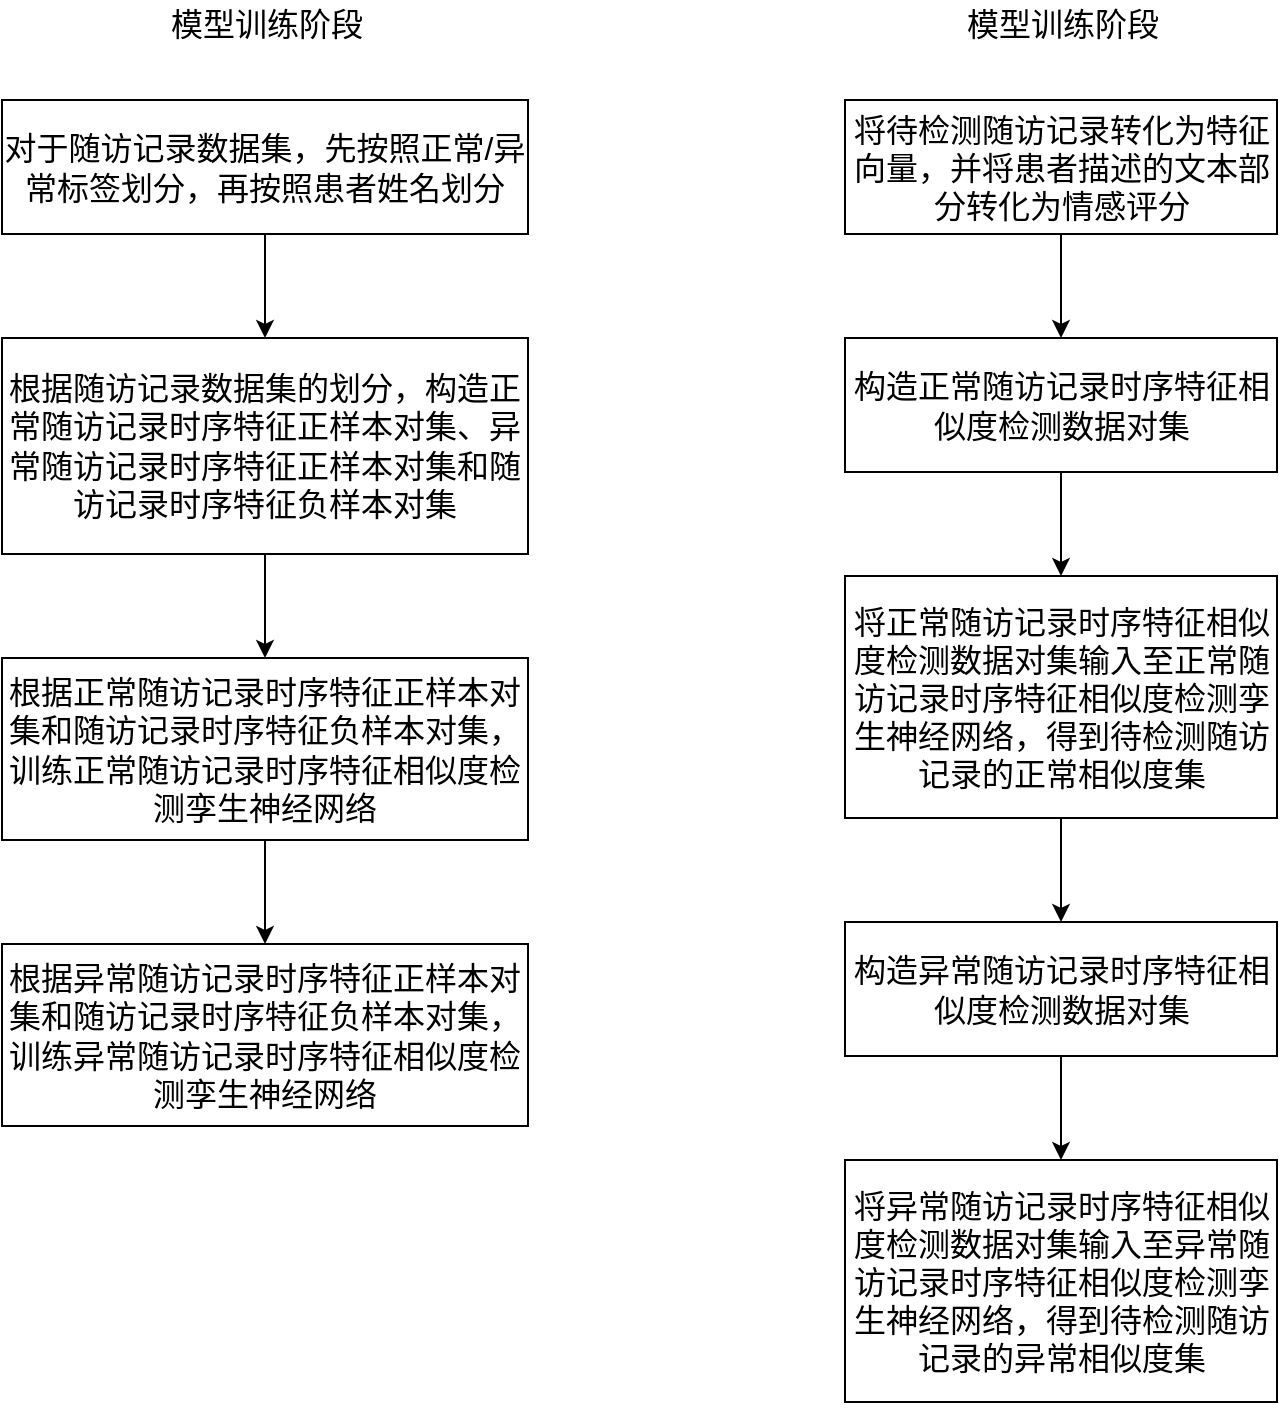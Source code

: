 <mxfile version="16.4.5" type="github">
  <diagram id="C5RBs43oDa-KdzZeNtuy" name="Page-1">
    <mxGraphModel dx="1038" dy="491" grid="0" gridSize="10" guides="1" tooltips="1" connect="1" arrows="1" fold="1" page="1" pageScale="1" pageWidth="827" pageHeight="1169" math="0" shadow="0">
      <root>
        <mxCell id="WIyWlLk6GJQsqaUBKTNV-0" />
        <mxCell id="WIyWlLk6GJQsqaUBKTNV-1" parent="WIyWlLk6GJQsqaUBKTNV-0" />
        <mxCell id="1x8K_8DM6tCcktU46hOf-1" value="模型训练阶段" style="text;html=1;align=center;verticalAlign=middle;resizable=0;points=[];autosize=1;strokeColor=none;fillColor=none;fontSize=16;" vertex="1" parent="WIyWlLk6GJQsqaUBKTNV-1">
          <mxGeometry x="161.5" y="75" width="106" height="23" as="geometry" />
        </mxCell>
        <mxCell id="1x8K_8DM6tCcktU46hOf-10" value="" style="edgeStyle=orthogonalEdgeStyle;rounded=0;orthogonalLoop=1;jettySize=auto;html=1;fontSize=16;" edge="1" parent="WIyWlLk6GJQsqaUBKTNV-1" source="1x8K_8DM6tCcktU46hOf-3" target="1x8K_8DM6tCcktU46hOf-9">
          <mxGeometry relative="1" as="geometry" />
        </mxCell>
        <mxCell id="1x8K_8DM6tCcktU46hOf-3" value="根据随访记录数据集的划分，构造正常随访记录时序特征正样本对集、异常随访记录时序特征正样本对集和随访记录时序特征负样本对集" style="rounded=0;whiteSpace=wrap;html=1;fontSize=16;" vertex="1" parent="WIyWlLk6GJQsqaUBKTNV-1">
          <mxGeometry x="83" y="244" width="263" height="108" as="geometry" />
        </mxCell>
        <mxCell id="1x8K_8DM6tCcktU46hOf-8" value="" style="edgeStyle=orthogonalEdgeStyle;rounded=0;orthogonalLoop=1;jettySize=auto;html=1;fontSize=16;" edge="1" parent="WIyWlLk6GJQsqaUBKTNV-1" source="1x8K_8DM6tCcktU46hOf-7" target="1x8K_8DM6tCcktU46hOf-3">
          <mxGeometry relative="1" as="geometry" />
        </mxCell>
        <mxCell id="1x8K_8DM6tCcktU46hOf-7" value="对于随访记录数据集，先按照正常/异常标签划分，再按照患者姓名划分" style="rounded=0;whiteSpace=wrap;html=1;fontSize=16;" vertex="1" parent="WIyWlLk6GJQsqaUBKTNV-1">
          <mxGeometry x="83" y="125" width="263" height="67" as="geometry" />
        </mxCell>
        <mxCell id="1x8K_8DM6tCcktU46hOf-12" value="" style="edgeStyle=orthogonalEdgeStyle;rounded=0;orthogonalLoop=1;jettySize=auto;html=1;fontSize=16;" edge="1" parent="WIyWlLk6GJQsqaUBKTNV-1" source="1x8K_8DM6tCcktU46hOf-9" target="1x8K_8DM6tCcktU46hOf-11">
          <mxGeometry relative="1" as="geometry" />
        </mxCell>
        <mxCell id="1x8K_8DM6tCcktU46hOf-9" value="根据正常随访记录时序特征正样本对集和随访记录时序特征负样本对集，训练正常随访记录时序特征相似度检测孪生神经网络" style="rounded=0;whiteSpace=wrap;html=1;fontSize=16;" vertex="1" parent="WIyWlLk6GJQsqaUBKTNV-1">
          <mxGeometry x="83" y="404" width="263" height="91" as="geometry" />
        </mxCell>
        <mxCell id="1x8K_8DM6tCcktU46hOf-11" value="根据异常随访记录时序特征正样本对集和随访记录时序特征负样本对集，训练异常随访记录时序特征相似度检测孪生神经网络" style="rounded=0;whiteSpace=wrap;html=1;fontSize=16;" vertex="1" parent="WIyWlLk6GJQsqaUBKTNV-1">
          <mxGeometry x="83" y="547" width="263" height="91" as="geometry" />
        </mxCell>
        <mxCell id="1x8K_8DM6tCcktU46hOf-13" value="模型训练阶段" style="text;html=1;align=center;verticalAlign=middle;resizable=0;points=[];autosize=1;strokeColor=none;fillColor=none;fontSize=16;" vertex="1" parent="WIyWlLk6GJQsqaUBKTNV-1">
          <mxGeometry x="559.5" y="75" width="106" height="23" as="geometry" />
        </mxCell>
        <mxCell id="1x8K_8DM6tCcktU46hOf-18" value="" style="edgeStyle=orthogonalEdgeStyle;rounded=0;orthogonalLoop=1;jettySize=auto;html=1;fontSize=16;" edge="1" parent="WIyWlLk6GJQsqaUBKTNV-1" source="1x8K_8DM6tCcktU46hOf-14" target="1x8K_8DM6tCcktU46hOf-15">
          <mxGeometry relative="1" as="geometry" />
        </mxCell>
        <mxCell id="1x8K_8DM6tCcktU46hOf-14" value="将待检测随访记录转化为特征向量，并将患者描述的文本部分转化为情感评分" style="rounded=0;whiteSpace=wrap;html=1;fontSize=16;" vertex="1" parent="WIyWlLk6GJQsqaUBKTNV-1">
          <mxGeometry x="504.5" y="125" width="216" height="67" as="geometry" />
        </mxCell>
        <mxCell id="1x8K_8DM6tCcktU46hOf-17" value="" style="edgeStyle=orthogonalEdgeStyle;rounded=0;orthogonalLoop=1;jettySize=auto;html=1;fontSize=16;" edge="1" parent="WIyWlLk6GJQsqaUBKTNV-1" source="1x8K_8DM6tCcktU46hOf-15" target="1x8K_8DM6tCcktU46hOf-16">
          <mxGeometry relative="1" as="geometry" />
        </mxCell>
        <mxCell id="1x8K_8DM6tCcktU46hOf-15" value="构造正常随访记录时序特征相似度检测数据对集" style="rounded=0;whiteSpace=wrap;html=1;fontSize=16;" vertex="1" parent="WIyWlLk6GJQsqaUBKTNV-1">
          <mxGeometry x="504.5" y="244" width="216" height="67" as="geometry" />
        </mxCell>
        <mxCell id="1x8K_8DM6tCcktU46hOf-20" value="" style="edgeStyle=orthogonalEdgeStyle;rounded=0;orthogonalLoop=1;jettySize=auto;html=1;fontSize=16;" edge="1" parent="WIyWlLk6GJQsqaUBKTNV-1" source="1x8K_8DM6tCcktU46hOf-16" target="1x8K_8DM6tCcktU46hOf-19">
          <mxGeometry relative="1" as="geometry" />
        </mxCell>
        <mxCell id="1x8K_8DM6tCcktU46hOf-16" value="将正常随访记录时序特征相似度检测数据对集输入至正常随访记录时序特征相似度检测孪生神经网络，得到待检测随访记录的正常相似度集" style="rounded=0;whiteSpace=wrap;html=1;fontSize=16;" vertex="1" parent="WIyWlLk6GJQsqaUBKTNV-1">
          <mxGeometry x="504.5" y="363" width="216" height="121" as="geometry" />
        </mxCell>
        <mxCell id="1x8K_8DM6tCcktU46hOf-22" value="" style="edgeStyle=orthogonalEdgeStyle;rounded=0;orthogonalLoop=1;jettySize=auto;html=1;fontSize=16;" edge="1" parent="WIyWlLk6GJQsqaUBKTNV-1" source="1x8K_8DM6tCcktU46hOf-19" target="1x8K_8DM6tCcktU46hOf-21">
          <mxGeometry relative="1" as="geometry" />
        </mxCell>
        <mxCell id="1x8K_8DM6tCcktU46hOf-19" value="构造异常随访记录时序特征相似度检测数据对集" style="rounded=0;whiteSpace=wrap;html=1;fontSize=16;" vertex="1" parent="WIyWlLk6GJQsqaUBKTNV-1">
          <mxGeometry x="504.5" y="536" width="216" height="67" as="geometry" />
        </mxCell>
        <mxCell id="1x8K_8DM6tCcktU46hOf-21" value="将异常随访记录时序特征相似度检测数据对集输入至异常随访记录时序特征相似度检测孪生神经网络，得到待检测随访记录的异常相似度集" style="rounded=0;whiteSpace=wrap;html=1;fontSize=16;" vertex="1" parent="WIyWlLk6GJQsqaUBKTNV-1">
          <mxGeometry x="504.5" y="655" width="216" height="121" as="geometry" />
        </mxCell>
      </root>
    </mxGraphModel>
  </diagram>
</mxfile>
